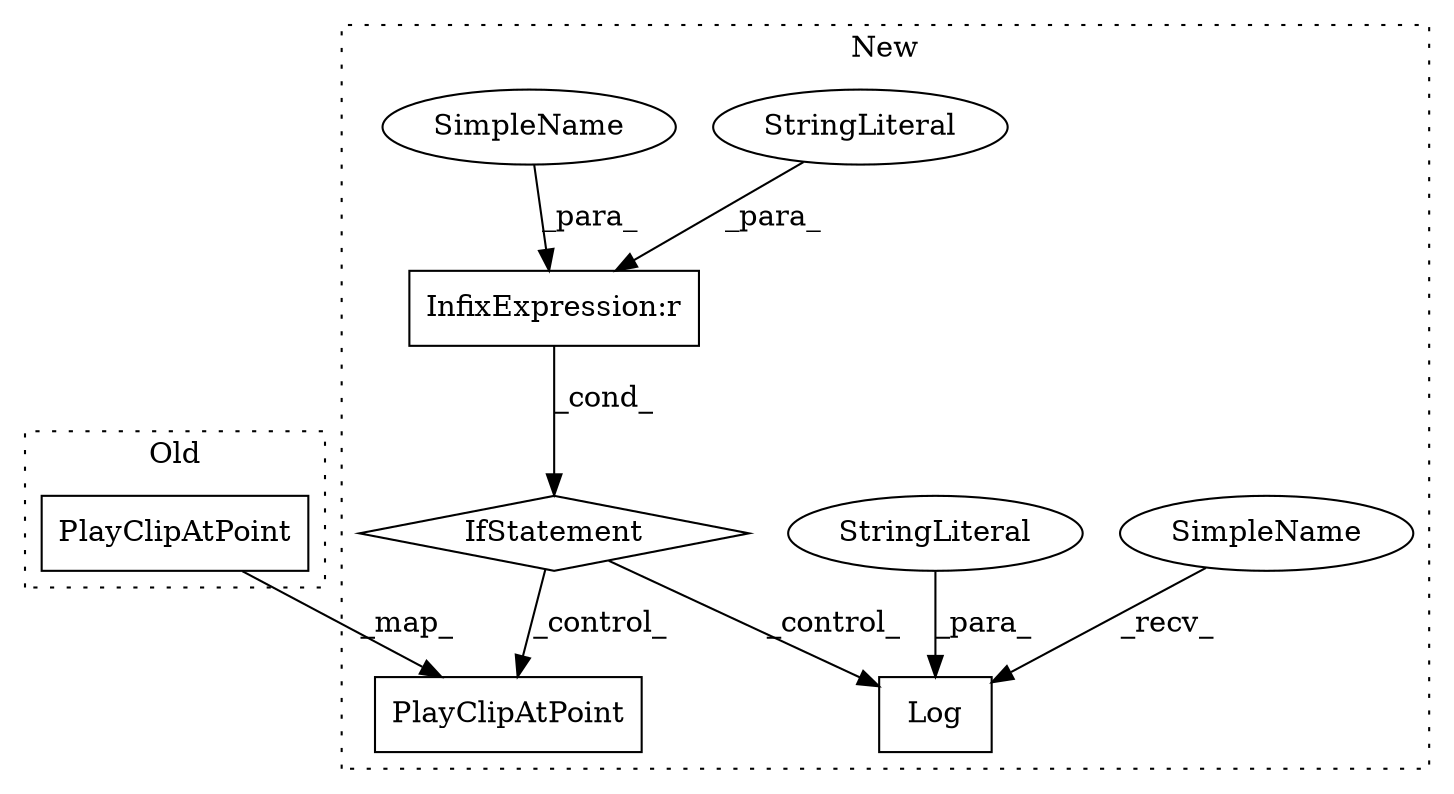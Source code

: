 digraph G {
subgraph cluster0 {
1 [label="PlayClipAtPoint" a="32" s="258,317" l="16,1" shape="box"];
label = "Old";
style="dotted";
}
subgraph cluster1 {
2 [label="PlayClipAtPoint" a="32" s="306,365" l="16,1" shape="box"];
3 [label="InfixExpression:r" a="27" s="262" l="4" shape="box"];
4 [label="StringLiteral" a="45" s="266" l="4" shape="ellipse"];
5 [label="Log" a="32" s="419,476" l="4,1" shape="box"];
6 [label="IfStatement" a="25" s="246,270" l="4,10" shape="diamond"];
7 [label="SimpleName" a="42" s="250" l="12" shape="ellipse"];
8 [label="StringLiteral" a="45" s="423" l="53" shape="ellipse"];
9 [label="SimpleName" a="42" s="413" l="5" shape="ellipse"];
label = "New";
style="dotted";
}
1 -> 2 [label="_map_"];
3 -> 6 [label="_cond_"];
4 -> 3 [label="_para_"];
6 -> 5 [label="_control_"];
6 -> 2 [label="_control_"];
7 -> 3 [label="_para_"];
8 -> 5 [label="_para_"];
9 -> 5 [label="_recv_"];
}
